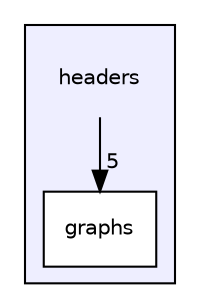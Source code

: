 digraph "headers" {
  compound=true
  node [ fontsize="10", fontname="Helvetica"];
  edge [ labelfontsize="10", labelfontname="Helvetica"];
  subgraph clusterdir_7f57b1e41c5acd0e859ae5f3a2b075a9 {
    graph [ bgcolor="#eeeeff", pencolor="black", label="" URL="dir_7f57b1e41c5acd0e859ae5f3a2b075a9.html"];
    dir_7f57b1e41c5acd0e859ae5f3a2b075a9 [shape=plaintext label="headers"];
    dir_4cb8c2cde5cc8752db9bb9ea552118fe [shape=box label="graphs" color="black" fillcolor="white" style="filled" URL="dir_4cb8c2cde5cc8752db9bb9ea552118fe.html"];
  }
  dir_7f57b1e41c5acd0e859ae5f3a2b075a9->dir_4cb8c2cde5cc8752db9bb9ea552118fe [headlabel="5", labeldistance=1.5 headhref="dir_000000_000001.html"];
}
